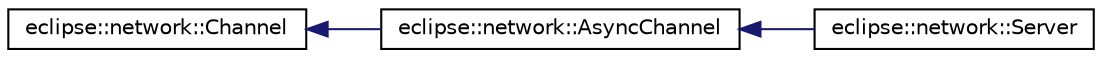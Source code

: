digraph G
{
  edge [fontname="Helvetica",fontsize="10",labelfontname="Helvetica",labelfontsize="10"];
  node [fontname="Helvetica",fontsize="10",shape=record];
  rankdir="LR";
  Node1 [label="eclipse::network::Channel",height=0.2,width=0.4,color="black", fillcolor="white", style="filled",URL="$classeclipse_1_1network_1_1Channel.html"];
  Node1 -> Node2 [dir="back",color="midnightblue",fontsize="10",style="solid",fontname="Helvetica"];
  Node2 [label="eclipse::network::AsyncChannel",height=0.2,width=0.4,color="black", fillcolor="white", style="filled",URL="$classeclipse_1_1network_1_1AsyncChannel.html",tooltip="Represent an opened channel between two endpoints."];
  Node2 -> Node3 [dir="back",color="midnightblue",fontsize="10",style="solid",fontname="Helvetica"];
  Node3 [label="eclipse::network::Server",height=0.2,width=0.4,color="black", fillcolor="white", style="filled",URL="$classeclipse_1_1network_1_1Server.html"];
}
